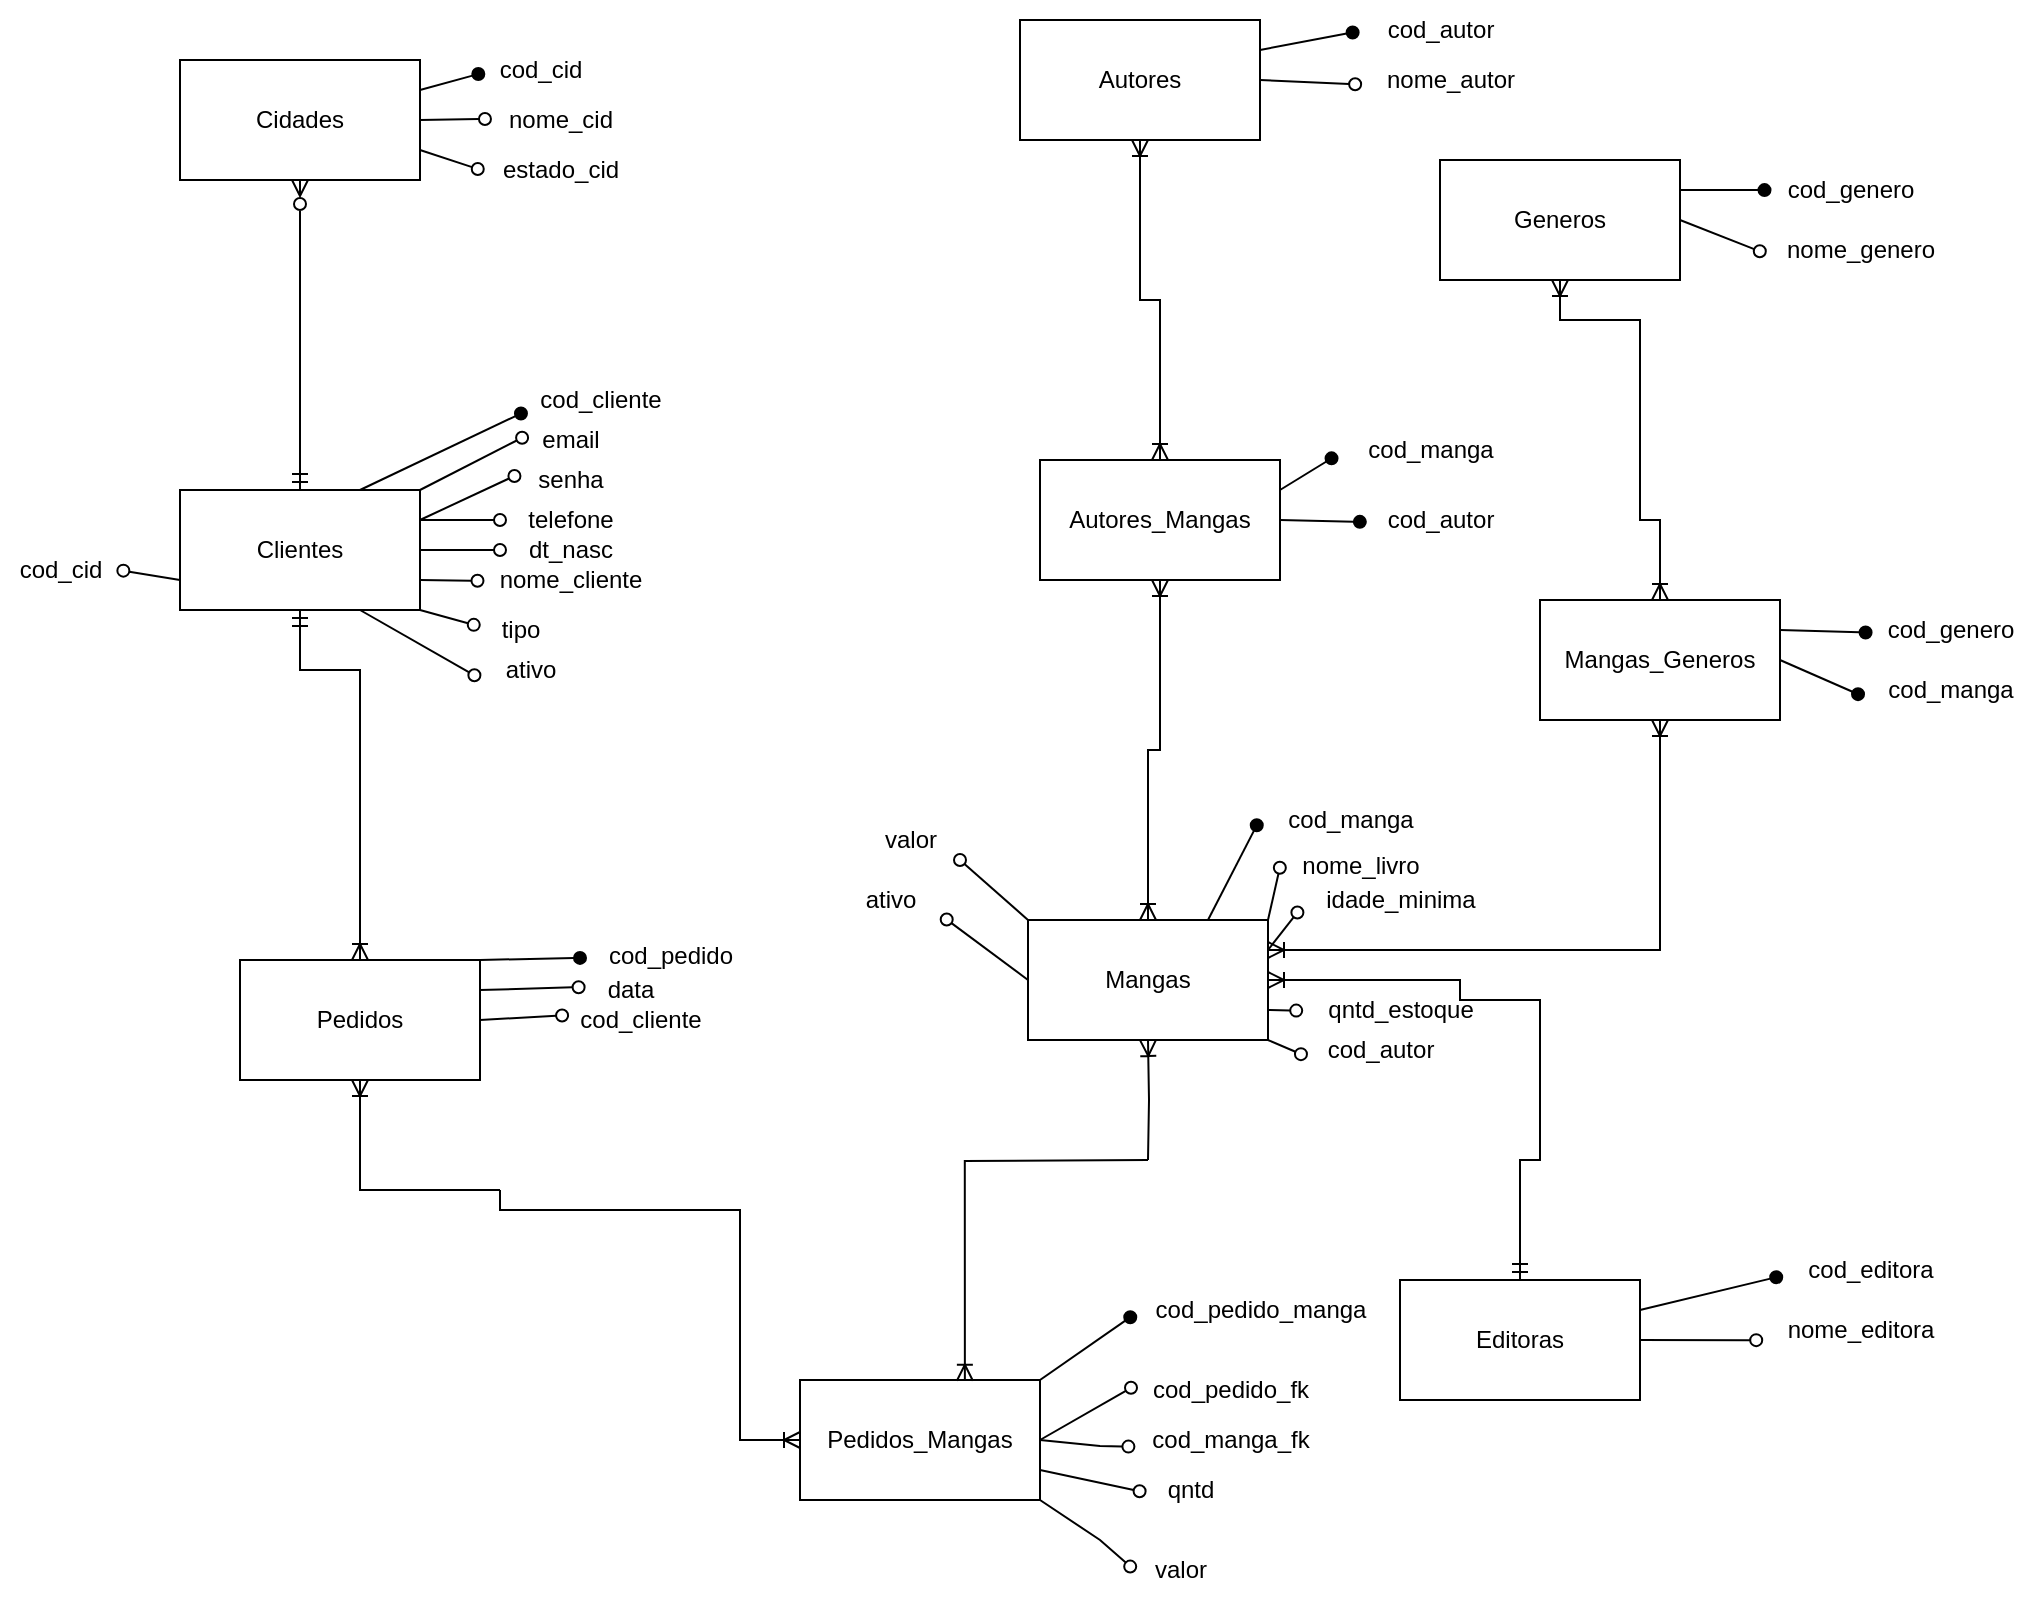 <mxfile version="21.2.8" type="device">
  <diagram name="Página-1" id="jf_WmNtENscUMTRUXxcu">
    <mxGraphModel dx="1195" dy="688" grid="1" gridSize="10" guides="1" tooltips="1" connect="1" arrows="1" fold="1" page="1" pageScale="1" pageWidth="827" pageHeight="1169" math="0" shadow="0">
      <root>
        <mxCell id="0" />
        <mxCell id="1" parent="0" />
        <mxCell id="Lju4dMvoBP7dW9GW1Jxo-1" value="Clientes" style="rounded=0;whiteSpace=wrap;html=1;" parent="1" vertex="1">
          <mxGeometry x="150" y="305" width="120" height="60" as="geometry" />
        </mxCell>
        <mxCell id="Lju4dMvoBP7dW9GW1Jxo-2" value="Pedidos" style="rounded=0;whiteSpace=wrap;html=1;" parent="1" vertex="1">
          <mxGeometry x="180" y="540" width="120" height="60" as="geometry" />
        </mxCell>
        <mxCell id="Lju4dMvoBP7dW9GW1Jxo-3" value="Pedidos_Mangas" style="rounded=0;whiteSpace=wrap;html=1;" parent="1" vertex="1">
          <mxGeometry x="460" y="750" width="120" height="60" as="geometry" />
        </mxCell>
        <mxCell id="Lju4dMvoBP7dW9GW1Jxo-4" value="Mangas" style="rounded=0;whiteSpace=wrap;html=1;" parent="1" vertex="1">
          <mxGeometry x="574" y="520" width="120" height="60" as="geometry" />
        </mxCell>
        <mxCell id="Lju4dMvoBP7dW9GW1Jxo-5" value="Autores_Mangas" style="rounded=0;whiteSpace=wrap;html=1;" parent="1" vertex="1">
          <mxGeometry x="580" y="290" width="120" height="60" as="geometry" />
        </mxCell>
        <mxCell id="Lju4dMvoBP7dW9GW1Jxo-6" value="Autores" style="rounded=0;whiteSpace=wrap;html=1;" parent="1" vertex="1">
          <mxGeometry x="570" y="70" width="120" height="60" as="geometry" />
        </mxCell>
        <mxCell id="Lju4dMvoBP7dW9GW1Jxo-7" value="Editoras" style="rounded=0;whiteSpace=wrap;html=1;" parent="1" vertex="1">
          <mxGeometry x="760" y="700" width="120" height="60" as="geometry" />
        </mxCell>
        <mxCell id="mJ2vnAxSnReqpfH-Lu-k-24" style="edgeStyle=orthogonalEdgeStyle;rounded=0;orthogonalLoop=1;jettySize=auto;html=1;entryX=0.5;entryY=0;entryDx=0;entryDy=0;endArrow=ERoneToMany;endFill=0;startArrow=ERoneToMany;startFill=0;" parent="1" source="Lju4dMvoBP7dW9GW1Jxo-9" target="mJ2vnAxSnReqpfH-Lu-k-18" edge="1">
          <mxGeometry relative="1" as="geometry">
            <mxPoint x="920" y="270" as="targetPoint" />
            <Array as="points">
              <mxPoint x="840" y="220" />
              <mxPoint x="880" y="220" />
              <mxPoint x="880" y="320" />
              <mxPoint x="890" y="320" />
            </Array>
          </mxGeometry>
        </mxCell>
        <mxCell id="Lju4dMvoBP7dW9GW1Jxo-9" value="Generos" style="rounded=0;whiteSpace=wrap;html=1;" parent="1" vertex="1">
          <mxGeometry x="780" y="140" width="120" height="60" as="geometry" />
        </mxCell>
        <mxCell id="Lju4dMvoBP7dW9GW1Jxo-18" style="edgeStyle=orthogonalEdgeStyle;rounded=0;orthogonalLoop=1;jettySize=auto;html=1;exitX=0.5;exitY=0;exitDx=0;exitDy=0;endArrow=ERoneToMany;endFill=0;" parent="1" target="Lju4dMvoBP7dW9GW1Jxo-2" edge="1">
          <mxGeometry relative="1" as="geometry">
            <mxPoint x="310" y="655" as="sourcePoint" />
            <Array as="points">
              <mxPoint x="240" y="655" />
            </Array>
          </mxGeometry>
        </mxCell>
        <mxCell id="Lju4dMvoBP7dW9GW1Jxo-19" style="edgeStyle=orthogonalEdgeStyle;rounded=0;orthogonalLoop=1;jettySize=auto;html=1;endArrow=ERoneToMany;endFill=0;entryX=0;entryY=0.5;entryDx=0;entryDy=0;" parent="1" target="Lju4dMvoBP7dW9GW1Jxo-3" edge="1">
          <mxGeometry relative="1" as="geometry">
            <mxPoint x="310" y="655" as="sourcePoint" />
            <mxPoint x="430.059" y="765" as="targetPoint" />
            <Array as="points">
              <mxPoint x="310" y="665" />
              <mxPoint x="430" y="665" />
              <mxPoint x="430" y="780" />
            </Array>
          </mxGeometry>
        </mxCell>
        <mxCell id="Lju4dMvoBP7dW9GW1Jxo-20" style="edgeStyle=orthogonalEdgeStyle;rounded=0;orthogonalLoop=1;jettySize=auto;html=1;endArrow=ERoneToMany;endFill=0;entryX=0.687;entryY=0.006;entryDx=0;entryDy=0;entryPerimeter=0;" parent="1" target="Lju4dMvoBP7dW9GW1Jxo-3" edge="1">
          <mxGeometry relative="1" as="geometry">
            <mxPoint x="634" y="640" as="sourcePoint" />
          </mxGeometry>
        </mxCell>
        <mxCell id="Lju4dMvoBP7dW9GW1Jxo-21" style="edgeStyle=orthogonalEdgeStyle;rounded=0;orthogonalLoop=1;jettySize=auto;html=1;exitX=0.5;exitY=0;exitDx=0;exitDy=0;entryX=0.5;entryY=1;entryDx=0;entryDy=0;endArrow=ERoneToMany;endFill=0;" parent="1" target="Lju4dMvoBP7dW9GW1Jxo-4" edge="1">
          <mxGeometry relative="1" as="geometry">
            <mxPoint x="634" y="640" as="sourcePoint" />
          </mxGeometry>
        </mxCell>
        <mxCell id="Lju4dMvoBP7dW9GW1Jxo-26" style="edgeStyle=orthogonalEdgeStyle;rounded=0;orthogonalLoop=1;jettySize=auto;html=1;exitX=0.5;exitY=1;exitDx=0;exitDy=0;endArrow=ERoneToMany;endFill=0;startArrow=ERoneToMany;startFill=0;" parent="1" source="Lju4dMvoBP7dW9GW1Jxo-5" target="Lju4dMvoBP7dW9GW1Jxo-4" edge="1">
          <mxGeometry relative="1" as="geometry">
            <mxPoint x="640" y="450" as="sourcePoint" />
          </mxGeometry>
        </mxCell>
        <mxCell id="Lju4dMvoBP7dW9GW1Jxo-35" style="edgeStyle=orthogonalEdgeStyle;rounded=0;orthogonalLoop=1;jettySize=auto;html=1;endArrow=ERoneToMany;endFill=0;startArrow=ERoneToMany;startFill=0;" parent="1" source="Lju4dMvoBP7dW9GW1Jxo-5" target="Lju4dMvoBP7dW9GW1Jxo-6" edge="1">
          <mxGeometry relative="1" as="geometry">
            <mxPoint x="635" y="220" as="sourcePoint" />
          </mxGeometry>
        </mxCell>
        <mxCell id="Lju4dMvoBP7dW9GW1Jxo-37" style="edgeStyle=orthogonalEdgeStyle;rounded=0;orthogonalLoop=1;jettySize=auto;html=1;exitX=0.5;exitY=0;exitDx=0;exitDy=0;endArrow=ERmandOne;endFill=0;startArrow=ERoneToMany;startFill=0;" parent="1" source="Lju4dMvoBP7dW9GW1Jxo-2" target="Lju4dMvoBP7dW9GW1Jxo-1" edge="1">
          <mxGeometry relative="1" as="geometry">
            <mxPoint x="290" y="425" as="sourcePoint" />
            <Array as="points">
              <mxPoint x="240" y="395" />
              <mxPoint x="210" y="395" />
            </Array>
          </mxGeometry>
        </mxCell>
        <mxCell id="Lju4dMvoBP7dW9GW1Jxo-29" style="edgeStyle=orthogonalEdgeStyle;rounded=0;orthogonalLoop=1;jettySize=auto;html=1;endArrow=ERmandOne;endFill=0;exitX=1;exitY=0.5;exitDx=0;exitDy=0;startArrow=ERoneToMany;startFill=0;" parent="1" source="Lju4dMvoBP7dW9GW1Jxo-4" target="Lju4dMvoBP7dW9GW1Jxo-7" edge="1">
          <mxGeometry relative="1" as="geometry">
            <mxPoint x="780" y="560" as="sourcePoint" />
            <Array as="points">
              <mxPoint x="790" y="550" />
              <mxPoint x="790" y="560" />
              <mxPoint x="830" y="560" />
              <mxPoint x="830" y="640" />
              <mxPoint x="820" y="640" />
            </Array>
          </mxGeometry>
        </mxCell>
        <mxCell id="mJ2vnAxSnReqpfH-Lu-k-21" value="" style="edgeStyle=orthogonalEdgeStyle;rounded=0;orthogonalLoop=1;jettySize=auto;html=1;endArrow=ERoneToMany;endFill=0;exitX=1;exitY=0.25;exitDx=0;exitDy=0;startArrow=ERoneToMany;startFill=0;" parent="1" source="Lju4dMvoBP7dW9GW1Jxo-4" target="mJ2vnAxSnReqpfH-Lu-k-18" edge="1">
          <mxGeometry relative="1" as="geometry">
            <mxPoint x="920.059" y="485.059" as="sourcePoint" />
          </mxGeometry>
        </mxCell>
        <mxCell id="Lju4dMvoBP7dW9GW1Jxo-45" value="" style="endArrow=oval;html=1;rounded=0;exitX=1;exitY=0;exitDx=0;exitDy=0;endFill=0;entryX=0.021;entryY=0.463;entryDx=0;entryDy=0;entryPerimeter=0;" parent="1" source="Lju4dMvoBP7dW9GW1Jxo-1" target="mJ2vnAxSnReqpfH-Lu-k-31" edge="1">
          <mxGeometry width="50" height="50" relative="1" as="geometry">
            <mxPoint x="490" y="485" as="sourcePoint" />
            <mxPoint x="320" y="285" as="targetPoint" />
          </mxGeometry>
        </mxCell>
        <mxCell id="Lju4dMvoBP7dW9GW1Jxo-46" value="" style="endArrow=oval;html=1;rounded=0;exitX=1;exitY=0.25;exitDx=0;exitDy=0;endFill=0;" parent="1" source="Lju4dMvoBP7dW9GW1Jxo-1" target="mJ2vnAxSnReqpfH-Lu-k-33" edge="1">
          <mxGeometry width="50" height="50" relative="1" as="geometry">
            <mxPoint x="280" y="315" as="sourcePoint" />
            <mxPoint x="320" y="320" as="targetPoint" />
          </mxGeometry>
        </mxCell>
        <mxCell id="Lju4dMvoBP7dW9GW1Jxo-47" value="" style="endArrow=oval;html=1;rounded=0;exitX=1;exitY=0.5;exitDx=0;exitDy=0;endFill=0;" parent="1" source="Lju4dMvoBP7dW9GW1Jxo-1" target="mJ2vnAxSnReqpfH-Lu-k-34" edge="1">
          <mxGeometry width="50" height="50" relative="1" as="geometry">
            <mxPoint x="290" y="325" as="sourcePoint" />
            <mxPoint x="320" y="335" as="targetPoint" />
          </mxGeometry>
        </mxCell>
        <mxCell id="Lju4dMvoBP7dW9GW1Jxo-48" value="" style="endArrow=oval;html=1;rounded=0;exitX=1;exitY=0.75;exitDx=0;exitDy=0;endFill=0;entryX=-0.014;entryY=0.512;entryDx=0;entryDy=0;entryPerimeter=0;" parent="1" source="Lju4dMvoBP7dW9GW1Jxo-1" target="mJ2vnAxSnReqpfH-Lu-k-35" edge="1">
          <mxGeometry width="50" height="50" relative="1" as="geometry">
            <mxPoint x="300" y="335" as="sourcePoint" />
            <mxPoint x="360" y="365" as="targetPoint" />
          </mxGeometry>
        </mxCell>
        <mxCell id="Lju4dMvoBP7dW9GW1Jxo-50" value="" style="endArrow=oval;html=1;rounded=0;exitX=0.75;exitY=0;exitDx=0;exitDy=0;endFill=1;entryX=0.006;entryY=0.725;entryDx=0;entryDy=0;entryPerimeter=0;" parent="1" source="Lju4dMvoBP7dW9GW1Jxo-1" target="mJ2vnAxSnReqpfH-Lu-k-30" edge="1">
          <mxGeometry width="50" height="50" relative="1" as="geometry">
            <mxPoint x="320" y="355" as="sourcePoint" />
            <mxPoint x="320" y="265" as="targetPoint" />
          </mxGeometry>
        </mxCell>
        <mxCell id="Lju4dMvoBP7dW9GW1Jxo-52" value="" style="endArrow=oval;html=1;rounded=0;exitX=1;exitY=0;exitDx=0;exitDy=0;endFill=1;" parent="1" source="Lju4dMvoBP7dW9GW1Jxo-2" target="mJ2vnAxSnReqpfH-Lu-k-37" edge="1">
          <mxGeometry width="50" height="50" relative="1" as="geometry">
            <mxPoint x="330" y="365" as="sourcePoint" />
            <mxPoint x="350" y="540" as="targetPoint" />
          </mxGeometry>
        </mxCell>
        <mxCell id="Lju4dMvoBP7dW9GW1Jxo-53" value="" style="endArrow=oval;html=1;rounded=0;exitX=1;exitY=0.25;exitDx=0;exitDy=0;endFill=0;entryX=-0.014;entryY=0.453;entryDx=0;entryDy=0;entryPerimeter=0;" parent="1" source="Lju4dMvoBP7dW9GW1Jxo-2" target="mJ2vnAxSnReqpfH-Lu-k-38" edge="1">
          <mxGeometry width="50" height="50" relative="1" as="geometry">
            <mxPoint x="310" y="550" as="sourcePoint" />
            <mxPoint x="350" y="555" as="targetPoint" />
          </mxGeometry>
        </mxCell>
        <mxCell id="Lju4dMvoBP7dW9GW1Jxo-54" value="" style="endArrow=oval;html=1;rounded=0;exitX=1;exitY=0.5;exitDx=0;exitDy=0;endFill=0;entryX=0.013;entryY=0.424;entryDx=0;entryDy=0;entryPerimeter=0;" parent="1" source="Lju4dMvoBP7dW9GW1Jxo-2" target="mJ2vnAxSnReqpfH-Lu-k-39" edge="1">
          <mxGeometry width="50" height="50" relative="1" as="geometry">
            <mxPoint x="320" y="560" as="sourcePoint" />
            <mxPoint x="360" y="570" as="targetPoint" />
          </mxGeometry>
        </mxCell>
        <mxCell id="Lju4dMvoBP7dW9GW1Jxo-56" value="" style="endArrow=oval;html=1;rounded=0;exitX=1;exitY=0.25;exitDx=0;exitDy=0;endFill=0;entryX=0.037;entryY=0.433;entryDx=0;entryDy=0;entryPerimeter=0;" parent="1" source="Lju4dMvoBP7dW9GW1Jxo-1" target="mJ2vnAxSnReqpfH-Lu-k-32" edge="1">
          <mxGeometry width="50" height="50" relative="1" as="geometry">
            <mxPoint x="280" y="375" as="sourcePoint" />
            <mxPoint x="320" y="305" as="targetPoint" />
          </mxGeometry>
        </mxCell>
        <mxCell id="Lju4dMvoBP7dW9GW1Jxo-57" value="" style="endArrow=oval;html=1;rounded=0;exitX=1;exitY=0.5;exitDx=0;exitDy=0;endFill=0;entryX=0.005;entryY=0.463;entryDx=0;entryDy=0;entryPerimeter=0;" parent="1" source="Lju4dMvoBP7dW9GW1Jxo-3" target="mJ2vnAxSnReqpfH-Lu-k-41" edge="1">
          <mxGeometry width="50" height="50" relative="1" as="geometry">
            <mxPoint x="400" y="535" as="sourcePoint" />
            <mxPoint x="630" y="760" as="targetPoint" />
          </mxGeometry>
        </mxCell>
        <mxCell id="Lju4dMvoBP7dW9GW1Jxo-58" value="" style="endArrow=oval;html=1;rounded=0;exitX=1;exitY=0.5;exitDx=0;exitDy=0;endFill=0;entryX=-0.008;entryY=0.61;entryDx=0;entryDy=0;entryPerimeter=0;" parent="1" source="Lju4dMvoBP7dW9GW1Jxo-3" target="mJ2vnAxSnReqpfH-Lu-k-42" edge="1">
          <mxGeometry width="50" height="50" relative="1" as="geometry">
            <mxPoint x="410" y="545" as="sourcePoint" />
            <mxPoint x="630" y="780" as="targetPoint" />
            <Array as="points">
              <mxPoint x="610" y="783" />
            </Array>
          </mxGeometry>
        </mxCell>
        <mxCell id="Lju4dMvoBP7dW9GW1Jxo-59" value="" style="endArrow=oval;html=1;rounded=0;exitX=1;exitY=0.75;exitDx=0;exitDy=0;endFill=0;entryX=-0.019;entryY=0.51;entryDx=0;entryDy=0;entryPerimeter=0;" parent="1" source="Lju4dMvoBP7dW9GW1Jxo-4" target="mJ2vnAxSnReqpfH-Lu-k-48" edge="1">
          <mxGeometry width="50" height="50" relative="1" as="geometry">
            <mxPoint x="400" y="550" as="sourcePoint" />
            <mxPoint x="720" y="565" as="targetPoint" />
          </mxGeometry>
        </mxCell>
        <mxCell id="Lju4dMvoBP7dW9GW1Jxo-60" value="" style="endArrow=oval;html=1;rounded=0;exitX=0.75;exitY=0;exitDx=0;exitDy=0;endFill=1;entryX=-0.018;entryY=0.588;entryDx=0;entryDy=0;entryPerimeter=0;" parent="1" source="Lju4dMvoBP7dW9GW1Jxo-4" target="mJ2vnAxSnReqpfH-Lu-k-45" edge="1">
          <mxGeometry width="50" height="50" relative="1" as="geometry">
            <mxPoint x="590" y="790" as="sourcePoint" />
            <mxPoint x="700" y="490" as="targetPoint" />
          </mxGeometry>
        </mxCell>
        <mxCell id="Lju4dMvoBP7dW9GW1Jxo-61" value="" style="endArrow=oval;html=1;rounded=0;exitX=1;exitY=0;exitDx=0;exitDy=0;endFill=0;entryX=-0.001;entryY=0.529;entryDx=0;entryDy=0;entryPerimeter=0;" parent="1" source="Lju4dMvoBP7dW9GW1Jxo-4" target="mJ2vnAxSnReqpfH-Lu-k-46" edge="1">
          <mxGeometry width="50" height="50" relative="1" as="geometry">
            <mxPoint x="704" y="575" as="sourcePoint" />
            <mxPoint x="700" y="490" as="targetPoint" />
          </mxGeometry>
        </mxCell>
        <mxCell id="mJ2vnAxSnReqpfH-Lu-k-1" value="" style="endArrow=oval;html=1;rounded=0;exitX=1;exitY=0.25;exitDx=0;exitDy=0;endFill=0;entryX=-0.013;entryY=0.708;entryDx=0;entryDy=0;entryPerimeter=0;" parent="1" source="Lju4dMvoBP7dW9GW1Jxo-4" target="mJ2vnAxSnReqpfH-Lu-k-47" edge="1">
          <mxGeometry width="50" height="50" relative="1" as="geometry">
            <mxPoint x="704" y="530" as="sourcePoint" />
            <mxPoint x="720" y="520" as="targetPoint" />
          </mxGeometry>
        </mxCell>
        <mxCell id="mJ2vnAxSnReqpfH-Lu-k-2" value="" style="endArrow=oval;html=1;rounded=0;exitX=1;exitY=1;exitDx=0;exitDy=0;endFill=0;entryX=0.006;entryY=0.569;entryDx=0;entryDy=0;entryPerimeter=0;" parent="1" source="Lju4dMvoBP7dW9GW1Jxo-4" target="mJ2vnAxSnReqpfH-Lu-k-49" edge="1">
          <mxGeometry width="50" height="50" relative="1" as="geometry">
            <mxPoint x="714" y="540" as="sourcePoint" />
            <mxPoint x="730" y="580" as="targetPoint" />
          </mxGeometry>
        </mxCell>
        <mxCell id="mJ2vnAxSnReqpfH-Lu-k-3" value="" style="endArrow=oval;html=1;rounded=0;exitX=1;exitY=0.25;exitDx=0;exitDy=0;endFill=1;entryX=-0.047;entryY=0.639;entryDx=0;entryDy=0;entryPerimeter=0;" parent="1" source="Lju4dMvoBP7dW9GW1Jxo-5" target="mJ2vnAxSnReqpfH-Lu-k-50" edge="1">
          <mxGeometry width="50" height="50" relative="1" as="geometry">
            <mxPoint x="674" y="530" as="sourcePoint" />
            <mxPoint x="730" y="290" as="targetPoint" />
          </mxGeometry>
        </mxCell>
        <mxCell id="mJ2vnAxSnReqpfH-Lu-k-4" value="" style="endArrow=oval;html=1;rounded=0;exitX=1;exitY=0.5;exitDx=0;exitDy=0;endFill=1;entryX=-0.001;entryY=0.531;entryDx=0;entryDy=0;entryPerimeter=0;" parent="1" source="Lju4dMvoBP7dW9GW1Jxo-5" target="mJ2vnAxSnReqpfH-Lu-k-51" edge="1">
          <mxGeometry width="50" height="50" relative="1" as="geometry">
            <mxPoint x="684" y="540" as="sourcePoint" />
            <mxPoint x="730" y="320" as="targetPoint" />
          </mxGeometry>
        </mxCell>
        <mxCell id="mJ2vnAxSnReqpfH-Lu-k-5" value="" style="endArrow=oval;html=1;rounded=0;exitX=1;exitY=0.25;exitDx=0;exitDy=0;endFill=1;entryX=-0.046;entryY=0.541;entryDx=0;entryDy=0;entryPerimeter=0;" parent="1" source="Lju4dMvoBP7dW9GW1Jxo-6" target="mJ2vnAxSnReqpfH-Lu-k-53" edge="1">
          <mxGeometry width="50" height="50" relative="1" as="geometry">
            <mxPoint x="694" y="550" as="sourcePoint" />
            <mxPoint x="730" y="80" as="targetPoint" />
          </mxGeometry>
        </mxCell>
        <mxCell id="mJ2vnAxSnReqpfH-Lu-k-6" value="" style="endArrow=oval;html=1;rounded=0;exitX=1;exitY=0.5;exitDx=0;exitDy=0;endFill=0;entryX=-0.027;entryY=0.571;entryDx=0;entryDy=0;entryPerimeter=0;" parent="1" source="Lju4dMvoBP7dW9GW1Jxo-6" target="mJ2vnAxSnReqpfH-Lu-k-54" edge="1">
          <mxGeometry width="50" height="50" relative="1" as="geometry">
            <mxPoint x="704" y="530" as="sourcePoint" />
            <mxPoint x="730" y="100" as="targetPoint" />
          </mxGeometry>
        </mxCell>
        <mxCell id="mJ2vnAxSnReqpfH-Lu-k-7" value="" style="endArrow=oval;html=1;rounded=0;exitX=1;exitY=0.5;exitDx=0;exitDy=0;endFill=0;entryX=-0.001;entryY=0.522;entryDx=0;entryDy=0;entryPerimeter=0;" parent="1" source="Lju4dMvoBP7dW9GW1Jxo-9" target="mJ2vnAxSnReqpfH-Lu-k-56" edge="1">
          <mxGeometry width="50" height="50" relative="1" as="geometry">
            <mxPoint x="634" y="450" as="sourcePoint" />
            <mxPoint x="940" y="180" as="targetPoint" />
          </mxGeometry>
        </mxCell>
        <mxCell id="mJ2vnAxSnReqpfH-Lu-k-9" value="" style="endArrow=oval;html=1;rounded=0;endFill=1;exitX=1;exitY=0.25;exitDx=0;exitDy=0;entryX=0.025;entryY=0.502;entryDx=0;entryDy=0;entryPerimeter=0;" parent="1" source="Lju4dMvoBP7dW9GW1Jxo-9" target="mJ2vnAxSnReqpfH-Lu-k-55" edge="1">
          <mxGeometry width="50" height="50" relative="1" as="geometry">
            <mxPoint x="594" y="440" as="sourcePoint" />
            <mxPoint x="940" y="155" as="targetPoint" />
          </mxGeometry>
        </mxCell>
        <mxCell id="mJ2vnAxSnReqpfH-Lu-k-10" value="" style="endArrow=oval;html=1;rounded=0;exitX=1;exitY=0.25;exitDx=0;exitDy=0;endFill=1;entryX=-0.021;entryY=0.62;entryDx=0;entryDy=0;entryPerimeter=0;" parent="1" source="Lju4dMvoBP7dW9GW1Jxo-7" target="mJ2vnAxSnReqpfH-Lu-k-43" edge="1">
          <mxGeometry width="50" height="50" relative="1" as="geometry">
            <mxPoint x="684" y="540" as="sourcePoint" />
            <mxPoint x="940" y="700" as="targetPoint" />
          </mxGeometry>
        </mxCell>
        <mxCell id="mJ2vnAxSnReqpfH-Lu-k-11" value="" style="endArrow=oval;html=1;rounded=0;endFill=0;exitX=1;exitY=0.5;exitDx=0;exitDy=0;entryX=-0.019;entryY=0.669;entryDx=0;entryDy=0;entryPerimeter=0;" parent="1" source="Lju4dMvoBP7dW9GW1Jxo-7" target="mJ2vnAxSnReqpfH-Lu-k-44" edge="1">
          <mxGeometry width="50" height="50" relative="1" as="geometry">
            <mxPoint x="950" y="740" as="sourcePoint" />
            <mxPoint x="940" y="730" as="targetPoint" />
          </mxGeometry>
        </mxCell>
        <mxCell id="mJ2vnAxSnReqpfH-Lu-k-18" value="Mangas_Generos" style="rounded=0;whiteSpace=wrap;html=1;" parent="1" vertex="1">
          <mxGeometry x="830" y="360" width="120" height="60" as="geometry" />
        </mxCell>
        <mxCell id="mJ2vnAxSnReqpfH-Lu-k-28" value="" style="endArrow=oval;html=1;rounded=0;endFill=1;exitX=1;exitY=0.25;exitDx=0;exitDy=0;entryX=0.031;entryY=0.541;entryDx=0;entryDy=0;entryPerimeter=0;" parent="1" source="mJ2vnAxSnReqpfH-Lu-k-18" target="mJ2vnAxSnReqpfH-Lu-k-57" edge="1">
          <mxGeometry width="50" height="50" relative="1" as="geometry">
            <mxPoint x="930" y="380" as="sourcePoint" />
            <mxPoint x="990" y="370" as="targetPoint" />
          </mxGeometry>
        </mxCell>
        <mxCell id="mJ2vnAxSnReqpfH-Lu-k-29" value="" style="endArrow=oval;html=1;rounded=0;endFill=1;exitX=1;exitY=0.5;exitDx=0;exitDy=0;entryX=-0.011;entryY=0.569;entryDx=0;entryDy=0;entryPerimeter=0;" parent="1" source="mJ2vnAxSnReqpfH-Lu-k-18" target="mJ2vnAxSnReqpfH-Lu-k-58" edge="1">
          <mxGeometry width="50" height="50" relative="1" as="geometry">
            <mxPoint x="960" y="385" as="sourcePoint" />
            <mxPoint x="990" y="390" as="targetPoint" />
          </mxGeometry>
        </mxCell>
        <mxCell id="mJ2vnAxSnReqpfH-Lu-k-30" value="cod_cliente" style="text;html=1;align=center;verticalAlign=middle;resizable=0;points=[];autosize=1;strokeColor=none;fillColor=none;" parent="1" vertex="1">
          <mxGeometry x="320" y="245" width="80" height="30" as="geometry" />
        </mxCell>
        <mxCell id="mJ2vnAxSnReqpfH-Lu-k-31" value="email" style="text;html=1;align=center;verticalAlign=middle;resizable=0;points=[];autosize=1;strokeColor=none;fillColor=none;" parent="1" vertex="1">
          <mxGeometry x="320" y="265" width="50" height="30" as="geometry" />
        </mxCell>
        <mxCell id="mJ2vnAxSnReqpfH-Lu-k-32" value="senha" style="text;html=1;align=center;verticalAlign=middle;resizable=0;points=[];autosize=1;strokeColor=none;fillColor=none;" parent="1" vertex="1">
          <mxGeometry x="315" y="285" width="60" height="30" as="geometry" />
        </mxCell>
        <mxCell id="mJ2vnAxSnReqpfH-Lu-k-33" value="telefone" style="text;html=1;align=center;verticalAlign=middle;resizable=0;points=[];autosize=1;strokeColor=none;fillColor=none;" parent="1" vertex="1">
          <mxGeometry x="310" y="305" width="70" height="30" as="geometry" />
        </mxCell>
        <mxCell id="mJ2vnAxSnReqpfH-Lu-k-34" value="dt_nasc" style="text;html=1;align=center;verticalAlign=middle;resizable=0;points=[];autosize=1;strokeColor=none;fillColor=none;" parent="1" vertex="1">
          <mxGeometry x="310" y="320" width="70" height="30" as="geometry" />
        </mxCell>
        <mxCell id="mJ2vnAxSnReqpfH-Lu-k-35" value="nome_cliente" style="text;html=1;align=center;verticalAlign=middle;resizable=0;points=[];autosize=1;strokeColor=none;fillColor=none;" parent="1" vertex="1">
          <mxGeometry x="300" y="335" width="90" height="30" as="geometry" />
        </mxCell>
        <mxCell id="mJ2vnAxSnReqpfH-Lu-k-37" value="cod_pedido" style="text;html=1;align=center;verticalAlign=middle;resizable=0;points=[];autosize=1;strokeColor=none;fillColor=none;" parent="1" vertex="1">
          <mxGeometry x="350" y="523" width="90" height="30" as="geometry" />
        </mxCell>
        <mxCell id="mJ2vnAxSnReqpfH-Lu-k-38" value="data" style="text;html=1;align=center;verticalAlign=middle;resizable=0;points=[];autosize=1;strokeColor=none;fillColor=none;" parent="1" vertex="1">
          <mxGeometry x="350" y="540" width="50" height="30" as="geometry" />
        </mxCell>
        <mxCell id="mJ2vnAxSnReqpfH-Lu-k-39" value="cod_cliente" style="text;html=1;align=center;verticalAlign=middle;resizable=0;points=[];autosize=1;strokeColor=none;fillColor=none;" parent="1" vertex="1">
          <mxGeometry x="340" y="555" width="80" height="30" as="geometry" />
        </mxCell>
        <mxCell id="mJ2vnAxSnReqpfH-Lu-k-41" value="cod_pedido_fk" style="text;html=1;align=center;verticalAlign=middle;resizable=0;points=[];autosize=1;strokeColor=none;fillColor=none;" parent="1" vertex="1">
          <mxGeometry x="625" y="740" width="100" height="30" as="geometry" />
        </mxCell>
        <mxCell id="mJ2vnAxSnReqpfH-Lu-k-42" value="cod_manga_fk" style="text;html=1;align=center;verticalAlign=middle;resizable=0;points=[];autosize=1;strokeColor=none;fillColor=none;" parent="1" vertex="1">
          <mxGeometry x="625" y="765" width="100" height="30" as="geometry" />
        </mxCell>
        <mxCell id="mJ2vnAxSnReqpfH-Lu-k-43" value="cod_editora" style="text;html=1;align=center;verticalAlign=middle;resizable=0;points=[];autosize=1;strokeColor=none;fillColor=none;" parent="1" vertex="1">
          <mxGeometry x="950" y="680" width="90" height="30" as="geometry" />
        </mxCell>
        <mxCell id="mJ2vnAxSnReqpfH-Lu-k-44" value="nome_editora" style="text;html=1;align=center;verticalAlign=middle;resizable=0;points=[];autosize=1;strokeColor=none;fillColor=none;" parent="1" vertex="1">
          <mxGeometry x="940" y="710" width="100" height="30" as="geometry" />
        </mxCell>
        <mxCell id="mJ2vnAxSnReqpfH-Lu-k-45" value="cod_manga" style="text;html=1;align=center;verticalAlign=middle;resizable=0;points=[];autosize=1;strokeColor=none;fillColor=none;" parent="1" vertex="1">
          <mxGeometry x="690" y="455" width="90" height="30" as="geometry" />
        </mxCell>
        <mxCell id="mJ2vnAxSnReqpfH-Lu-k-46" value="nome_livro" style="text;html=1;align=center;verticalAlign=middle;resizable=0;points=[];autosize=1;strokeColor=none;fillColor=none;" parent="1" vertex="1">
          <mxGeometry x="700" y="478" width="80" height="30" as="geometry" />
        </mxCell>
        <mxCell id="mJ2vnAxSnReqpfH-Lu-k-47" value="idade_minima" style="text;html=1;align=center;verticalAlign=middle;resizable=0;points=[];autosize=1;strokeColor=none;fillColor=none;" parent="1" vertex="1">
          <mxGeometry x="710" y="495" width="100" height="30" as="geometry" />
        </mxCell>
        <mxCell id="mJ2vnAxSnReqpfH-Lu-k-48" value="qntd_estoque" style="text;html=1;align=center;verticalAlign=middle;resizable=0;points=[];autosize=1;strokeColor=none;fillColor=none;" parent="1" vertex="1">
          <mxGeometry x="710" y="550" width="100" height="30" as="geometry" />
        </mxCell>
        <mxCell id="mJ2vnAxSnReqpfH-Lu-k-49" value="cod_autor" style="text;html=1;align=center;verticalAlign=middle;resizable=0;points=[];autosize=1;strokeColor=none;fillColor=none;" parent="1" vertex="1">
          <mxGeometry x="710" y="570" width="80" height="30" as="geometry" />
        </mxCell>
        <mxCell id="mJ2vnAxSnReqpfH-Lu-k-50" value="cod_manga" style="text;html=1;align=center;verticalAlign=middle;resizable=0;points=[];autosize=1;strokeColor=none;fillColor=none;" parent="1" vertex="1">
          <mxGeometry x="730" y="270" width="90" height="30" as="geometry" />
        </mxCell>
        <mxCell id="mJ2vnAxSnReqpfH-Lu-k-51" value="cod_autor" style="text;html=1;align=center;verticalAlign=middle;resizable=0;points=[];autosize=1;strokeColor=none;fillColor=none;" parent="1" vertex="1">
          <mxGeometry x="740" y="305" width="80" height="30" as="geometry" />
        </mxCell>
        <mxCell id="mJ2vnAxSnReqpfH-Lu-k-53" value="cod_autor" style="text;html=1;align=center;verticalAlign=middle;resizable=0;points=[];autosize=1;strokeColor=none;fillColor=none;" parent="1" vertex="1">
          <mxGeometry x="740" y="60" width="80" height="30" as="geometry" />
        </mxCell>
        <mxCell id="mJ2vnAxSnReqpfH-Lu-k-54" value="nome_autor" style="text;html=1;align=center;verticalAlign=middle;resizable=0;points=[];autosize=1;strokeColor=none;fillColor=none;" parent="1" vertex="1">
          <mxGeometry x="740" y="85" width="90" height="30" as="geometry" />
        </mxCell>
        <mxCell id="mJ2vnAxSnReqpfH-Lu-k-55" value="cod_genero" style="text;html=1;align=center;verticalAlign=middle;resizable=0;points=[];autosize=1;strokeColor=none;fillColor=none;" parent="1" vertex="1">
          <mxGeometry x="940" y="140" width="90" height="30" as="geometry" />
        </mxCell>
        <mxCell id="mJ2vnAxSnReqpfH-Lu-k-56" value="nome_genero" style="text;html=1;align=center;verticalAlign=middle;resizable=0;points=[];autosize=1;strokeColor=none;fillColor=none;" parent="1" vertex="1">
          <mxGeometry x="940" y="170" width="100" height="30" as="geometry" />
        </mxCell>
        <mxCell id="mJ2vnAxSnReqpfH-Lu-k-57" value="cod_genero" style="text;html=1;align=center;verticalAlign=middle;resizable=0;points=[];autosize=1;strokeColor=none;fillColor=none;" parent="1" vertex="1">
          <mxGeometry x="990" y="360" width="90" height="30" as="geometry" />
        </mxCell>
        <mxCell id="mJ2vnAxSnReqpfH-Lu-k-58" value="cod_manga" style="text;html=1;align=center;verticalAlign=middle;resizable=0;points=[];autosize=1;strokeColor=none;fillColor=none;" parent="1" vertex="1">
          <mxGeometry x="990" y="390" width="90" height="30" as="geometry" />
        </mxCell>
        <mxCell id="mJ2vnAxSnReqpfH-Lu-k-59" value="" style="endArrow=oval;html=1;rounded=0;exitX=1;exitY=1;exitDx=0;exitDy=0;endFill=0;entryX=-0.078;entryY=0.414;entryDx=0;entryDy=0;entryPerimeter=0;" parent="1" source="Lju4dMvoBP7dW9GW1Jxo-1" target="mJ2vnAxSnReqpfH-Lu-k-61" edge="1">
          <mxGeometry width="50" height="50" relative="1" as="geometry">
            <mxPoint x="280" y="360" as="sourcePoint" />
            <mxPoint x="300" y="370" as="targetPoint" />
          </mxGeometry>
        </mxCell>
        <mxCell id="mJ2vnAxSnReqpfH-Lu-k-60" value="" style="endArrow=oval;html=1;rounded=0;exitX=0.75;exitY=1;exitDx=0;exitDy=0;endFill=0;entryX=-0.056;entryY=0.588;entryDx=0;entryDy=0;entryPerimeter=0;" parent="1" source="Lju4dMvoBP7dW9GW1Jxo-1" target="mJ2vnAxSnReqpfH-Lu-k-62" edge="1">
          <mxGeometry width="50" height="50" relative="1" as="geometry">
            <mxPoint x="290" y="370" as="sourcePoint" />
            <mxPoint x="300" y="390" as="targetPoint" />
          </mxGeometry>
        </mxCell>
        <mxCell id="mJ2vnAxSnReqpfH-Lu-k-61" value="tipo" style="text;html=1;align=center;verticalAlign=middle;resizable=0;points=[];autosize=1;strokeColor=none;fillColor=none;" parent="1" vertex="1">
          <mxGeometry x="300" y="360" width="40" height="30" as="geometry" />
        </mxCell>
        <mxCell id="mJ2vnAxSnReqpfH-Lu-k-62" value="ativo" style="text;html=1;align=center;verticalAlign=middle;resizable=0;points=[];autosize=1;strokeColor=none;fillColor=none;" parent="1" vertex="1">
          <mxGeometry x="300" y="380" width="50" height="30" as="geometry" />
        </mxCell>
        <mxCell id="mJ2vnAxSnReqpfH-Lu-k-63" value="" style="endArrow=oval;html=1;rounded=0;exitX=1;exitY=0;exitDx=0;exitDy=0;endFill=1;entryX=0.001;entryY=0.62;entryDx=0;entryDy=0;entryPerimeter=0;" parent="1" source="Lju4dMvoBP7dW9GW1Jxo-3" target="mJ2vnAxSnReqpfH-Lu-k-64" edge="1">
          <mxGeometry width="50" height="50" relative="1" as="geometry">
            <mxPoint x="674" y="530" as="sourcePoint" />
            <mxPoint x="620" y="720" as="targetPoint" />
          </mxGeometry>
        </mxCell>
        <mxCell id="mJ2vnAxSnReqpfH-Lu-k-64" value="cod_pedido_manga" style="text;html=1;align=center;verticalAlign=middle;resizable=0;points=[];autosize=1;strokeColor=none;fillColor=none;" parent="1" vertex="1">
          <mxGeometry x="625" y="700" width="130" height="30" as="geometry" />
        </mxCell>
        <mxCell id="mJ2vnAxSnReqpfH-Lu-k-65" value="" style="endArrow=oval;html=1;rounded=0;exitX=1;exitY=0.75;exitDx=0;exitDy=0;endFill=0;entryX=-0.004;entryY=0.522;entryDx=0;entryDy=0;entryPerimeter=0;" parent="1" source="Lju4dMvoBP7dW9GW1Jxo-3" target="mJ2vnAxSnReqpfH-Lu-k-66" edge="1">
          <mxGeometry width="50" height="50" relative="1" as="geometry">
            <mxPoint x="590" y="790" as="sourcePoint" />
            <mxPoint x="630" y="800" as="targetPoint" />
            <Array as="points" />
          </mxGeometry>
        </mxCell>
        <mxCell id="mJ2vnAxSnReqpfH-Lu-k-66" value="qntd" style="text;html=1;align=center;verticalAlign=middle;resizable=0;points=[];autosize=1;strokeColor=none;fillColor=none;" parent="1" vertex="1">
          <mxGeometry x="630" y="790" width="50" height="30" as="geometry" />
        </mxCell>
        <mxCell id="mJ2vnAxSnReqpfH-Lu-k-68" value="" style="endArrow=oval;html=1;rounded=0;exitX=1;exitY=1;exitDx=0;exitDy=0;endFill=0;entryX=0.002;entryY=0.443;entryDx=0;entryDy=0;entryPerimeter=0;" parent="1" source="Lju4dMvoBP7dW9GW1Jxo-3" target="mJ2vnAxSnReqpfH-Lu-k-69" edge="1">
          <mxGeometry width="50" height="50" relative="1" as="geometry">
            <mxPoint x="590" y="790" as="sourcePoint" />
            <mxPoint x="620" y="840" as="targetPoint" />
            <Array as="points">
              <mxPoint x="610" y="830" />
            </Array>
          </mxGeometry>
        </mxCell>
        <mxCell id="mJ2vnAxSnReqpfH-Lu-k-69" value="valor" style="text;html=1;align=center;verticalAlign=middle;resizable=0;points=[];autosize=1;strokeColor=none;fillColor=none;" parent="1" vertex="1">
          <mxGeometry x="625" y="830" width="50" height="30" as="geometry" />
        </mxCell>
        <mxCell id="mJ2vnAxSnReqpfH-Lu-k-70" value="" style="endArrow=oval;html=1;rounded=0;exitX=0;exitY=0;exitDx=0;exitDy=0;endFill=0;" parent="1" source="Lju4dMvoBP7dW9GW1Jxo-4" edge="1">
          <mxGeometry width="50" height="50" relative="1" as="geometry">
            <mxPoint x="704" y="545" as="sourcePoint" />
            <mxPoint x="540" y="490" as="targetPoint" />
          </mxGeometry>
        </mxCell>
        <mxCell id="mJ2vnAxSnReqpfH-Lu-k-71" value="valor" style="text;html=1;align=center;verticalAlign=middle;resizable=0;points=[];autosize=1;strokeColor=none;fillColor=none;" parent="1" vertex="1">
          <mxGeometry x="490" y="465" width="50" height="30" as="geometry" />
        </mxCell>
        <mxCell id="mJ2vnAxSnReqpfH-Lu-k-72" value="ativo" style="text;html=1;align=center;verticalAlign=middle;resizable=0;points=[];autosize=1;strokeColor=none;fillColor=none;" parent="1" vertex="1">
          <mxGeometry x="480" y="495" width="50" height="30" as="geometry" />
        </mxCell>
        <mxCell id="mJ2vnAxSnReqpfH-Lu-k-73" value="" style="endArrow=oval;html=1;rounded=0;exitX=0;exitY=0.5;exitDx=0;exitDy=0;endFill=0;entryX=1.067;entryY=0.825;entryDx=0;entryDy=0;entryPerimeter=0;" parent="1" source="Lju4dMvoBP7dW9GW1Jxo-4" target="mJ2vnAxSnReqpfH-Lu-k-72" edge="1">
          <mxGeometry width="50" height="50" relative="1" as="geometry">
            <mxPoint x="714" y="555" as="sourcePoint" />
            <mxPoint x="729" y="536" as="targetPoint" />
          </mxGeometry>
        </mxCell>
        <mxCell id="zAs0wkgtQznpPYsRpgQt-1" value="Cidades" style="rounded=0;whiteSpace=wrap;html=1;" vertex="1" parent="1">
          <mxGeometry x="150" y="90" width="120" height="60" as="geometry" />
        </mxCell>
        <mxCell id="zAs0wkgtQznpPYsRpgQt-2" value="" style="endArrow=ERzeroToMany;html=1;rounded=0;entryX=0.5;entryY=1;entryDx=0;entryDy=0;exitX=0.5;exitY=0;exitDx=0;exitDy=0;endFill=0;startArrow=ERmandOne;startFill=0;" edge="1" parent="1" source="Lju4dMvoBP7dW9GW1Jxo-1" target="zAs0wkgtQznpPYsRpgQt-1">
          <mxGeometry width="50" height="50" relative="1" as="geometry">
            <mxPoint x="210" y="305" as="sourcePoint" />
            <mxPoint x="340" y="300" as="targetPoint" />
          </mxGeometry>
        </mxCell>
        <mxCell id="zAs0wkgtQznpPYsRpgQt-4" value="" style="endArrow=none;html=1;rounded=0;entryX=1;entryY=0.25;entryDx=0;entryDy=0;startArrow=oval;startFill=1;exitX=-0.014;exitY=0.567;exitDx=0;exitDy=0;exitPerimeter=0;" edge="1" parent="1" source="zAs0wkgtQznpPYsRpgQt-7" target="zAs0wkgtQznpPYsRpgQt-1">
          <mxGeometry width="50" height="50" relative="1" as="geometry">
            <mxPoint x="300" y="90" as="sourcePoint" />
            <mxPoint x="340" y="300" as="targetPoint" />
          </mxGeometry>
        </mxCell>
        <mxCell id="zAs0wkgtQznpPYsRpgQt-5" value="" style="endArrow=none;html=1;rounded=0;entryX=1;entryY=0.5;entryDx=0;entryDy=0;startArrow=oval;startFill=0;exitX=0.031;exitY=0.483;exitDx=0;exitDy=0;exitPerimeter=0;" edge="1" parent="1" source="zAs0wkgtQznpPYsRpgQt-8" target="zAs0wkgtQznpPYsRpgQt-1">
          <mxGeometry width="50" height="50" relative="1" as="geometry">
            <mxPoint x="300" y="110" as="sourcePoint" />
            <mxPoint x="280" y="115" as="targetPoint" />
          </mxGeometry>
        </mxCell>
        <mxCell id="zAs0wkgtQznpPYsRpgQt-6" value="" style="endArrow=none;html=1;rounded=0;entryX=1;entryY=0.75;entryDx=0;entryDy=0;startArrow=oval;startFill=0;exitX=-0.014;exitY=0.483;exitDx=0;exitDy=0;exitPerimeter=0;" edge="1" parent="1" source="zAs0wkgtQznpPYsRpgQt-9" target="zAs0wkgtQznpPYsRpgQt-1">
          <mxGeometry width="50" height="50" relative="1" as="geometry">
            <mxPoint x="300" y="130" as="sourcePoint" />
            <mxPoint x="290" y="125" as="targetPoint" />
          </mxGeometry>
        </mxCell>
        <mxCell id="zAs0wkgtQznpPYsRpgQt-7" value="cod_cid" style="text;html=1;align=center;verticalAlign=middle;resizable=0;points=[];autosize=1;strokeColor=none;fillColor=none;" vertex="1" parent="1">
          <mxGeometry x="300" y="80" width="60" height="30" as="geometry" />
        </mxCell>
        <mxCell id="zAs0wkgtQznpPYsRpgQt-8" value="nome_cid" style="text;html=1;align=center;verticalAlign=middle;resizable=0;points=[];autosize=1;strokeColor=none;fillColor=none;" vertex="1" parent="1">
          <mxGeometry x="300" y="105" width="80" height="30" as="geometry" />
        </mxCell>
        <mxCell id="zAs0wkgtQznpPYsRpgQt-9" value="estado_cid" style="text;html=1;align=center;verticalAlign=middle;resizable=0;points=[];autosize=1;strokeColor=none;fillColor=none;" vertex="1" parent="1">
          <mxGeometry x="300" y="130" width="80" height="30" as="geometry" />
        </mxCell>
        <mxCell id="zAs0wkgtQznpPYsRpgQt-10" value="" style="endArrow=oval;html=1;rounded=0;exitX=0;exitY=0.75;exitDx=0;exitDy=0;endFill=0;entryX=1.028;entryY=0.511;entryDx=0;entryDy=0;entryPerimeter=0;" edge="1" parent="1" source="Lju4dMvoBP7dW9GW1Jxo-1" target="zAs0wkgtQznpPYsRpgQt-11">
          <mxGeometry width="50" height="50" relative="1" as="geometry">
            <mxPoint x="280" y="375" as="sourcePoint" />
            <mxPoint x="120" y="340" as="targetPoint" />
          </mxGeometry>
        </mxCell>
        <mxCell id="zAs0wkgtQznpPYsRpgQt-11" value="cod_cid" style="text;html=1;align=center;verticalAlign=middle;resizable=0;points=[];autosize=1;strokeColor=none;fillColor=none;" vertex="1" parent="1">
          <mxGeometry x="60" y="330" width="60" height="30" as="geometry" />
        </mxCell>
      </root>
    </mxGraphModel>
  </diagram>
</mxfile>
